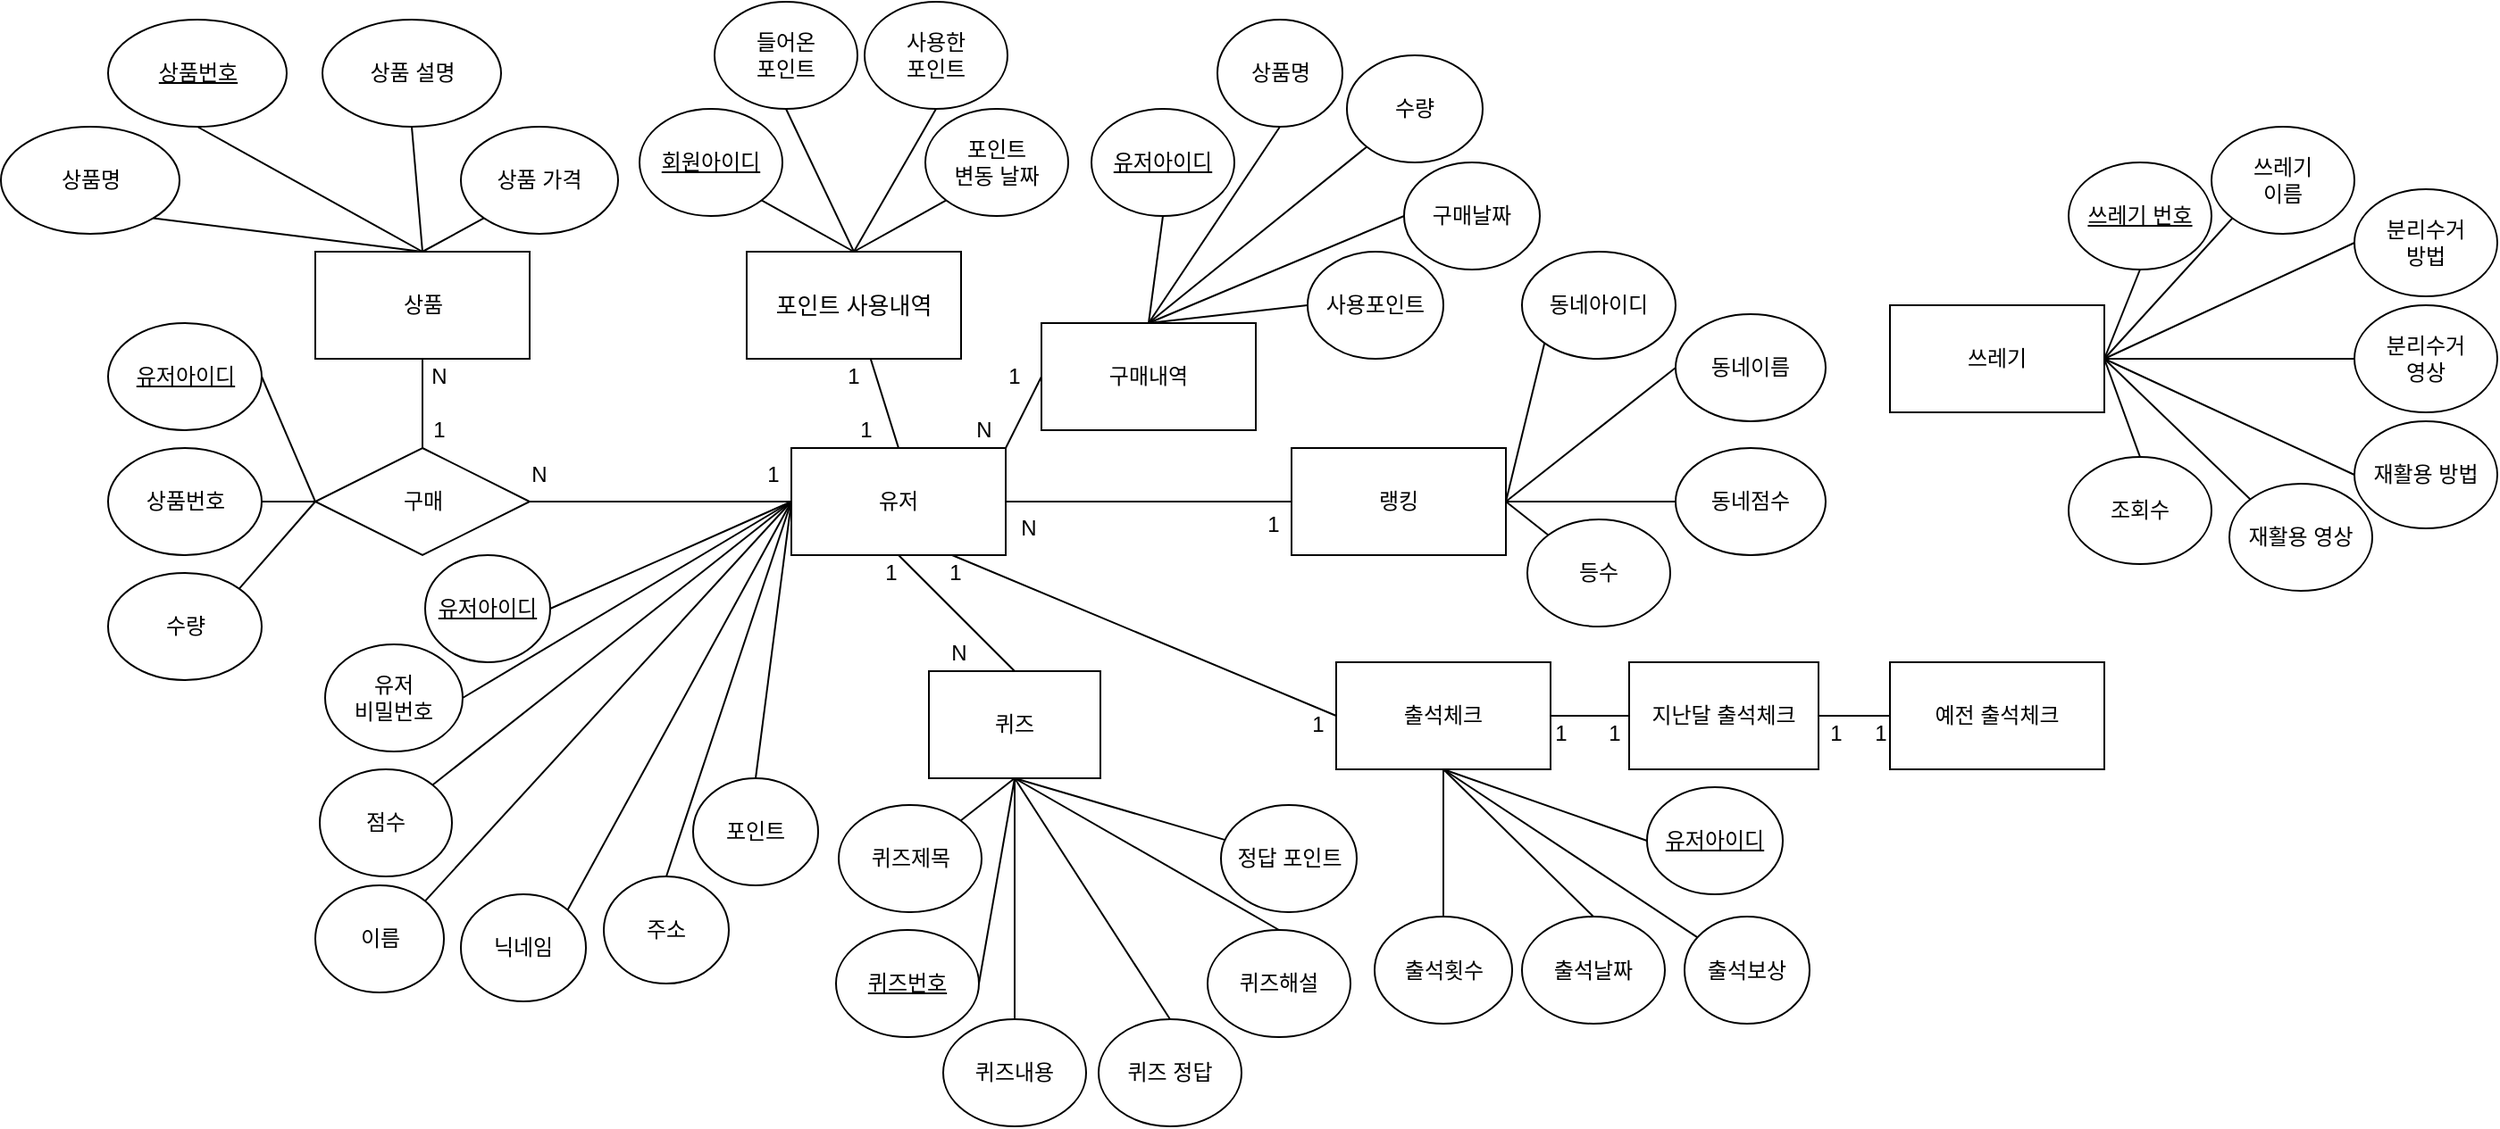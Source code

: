 <mxfile version="22.1.11" type="github">
  <diagram name="Page-1" id="ulOpeF8nahXcdeIZI8J-">
    <mxGraphModel dx="2809" dy="2427" grid="1" gridSize="10" guides="1" tooltips="1" connect="1" arrows="1" fold="1" page="1" pageScale="1" pageWidth="827" pageHeight="1169" math="0" shadow="0">
      <root>
        <mxCell id="0" />
        <mxCell id="1" parent="0" />
        <mxCell id="NCgDVOWuUd7d639b9hfE-2" value="유저" style="rounded=0;whiteSpace=wrap;html=1;" parent="1" vertex="1">
          <mxGeometry x="-5" y="110" width="120" height="60" as="geometry" />
        </mxCell>
        <mxCell id="NCgDVOWuUd7d639b9hfE-3" value="상품" style="rounded=0;whiteSpace=wrap;html=1;" parent="1" vertex="1">
          <mxGeometry x="-271.5" width="120" height="60" as="geometry" />
        </mxCell>
        <mxCell id="NCgDVOWuUd7d639b9hfE-4" value="&lt;font style=&quot;font-size: 12px;&quot;&gt;쓰레기&lt;/font&gt;" style="rounded=0;whiteSpace=wrap;html=1;" parent="1" vertex="1">
          <mxGeometry x="610" y="30" width="120" height="60" as="geometry" />
        </mxCell>
        <mxCell id="NCgDVOWuUd7d639b9hfE-5" value="&lt;u&gt;쓰레기 번호&lt;/u&gt;" style="ellipse;whiteSpace=wrap;html=1;" parent="1" vertex="1">
          <mxGeometry x="710" y="-50" width="80" height="60" as="geometry" />
        </mxCell>
        <mxCell id="NCgDVOWuUd7d639b9hfE-6" value="&lt;u&gt;유저아이디&lt;/u&gt;" style="ellipse;whiteSpace=wrap;html=1;" parent="1" vertex="1">
          <mxGeometry x="474" y="300" width="76" height="60" as="geometry" />
        </mxCell>
        <mxCell id="NCgDVOWuUd7d639b9hfE-7" value="&lt;u&gt;회원아이디&lt;/u&gt;" style="ellipse;whiteSpace=wrap;html=1;" parent="1" vertex="1">
          <mxGeometry x="-90" y="-80" width="80" height="60" as="geometry" />
        </mxCell>
        <mxCell id="NCgDVOWuUd7d639b9hfE-8" value="출석보상" style="ellipse;whiteSpace=wrap;html=1;" parent="1" vertex="1">
          <mxGeometry x="495" y="372.5" width="70" height="60" as="geometry" />
        </mxCell>
        <mxCell id="NCgDVOWuUd7d639b9hfE-9" value="출석날짜" style="ellipse;whiteSpace=wrap;html=1;" parent="1" vertex="1">
          <mxGeometry x="404" y="372.5" width="80" height="60" as="geometry" />
        </mxCell>
        <mxCell id="NCgDVOWuUd7d639b9hfE-10" value="출석횟수" style="ellipse;whiteSpace=wrap;html=1;" parent="1" vertex="1">
          <mxGeometry x="321.5" y="372.5" width="77" height="60" as="geometry" />
        </mxCell>
        <mxCell id="NCgDVOWuUd7d639b9hfE-11" value="&lt;u&gt;퀴즈번호&lt;/u&gt;" style="ellipse;whiteSpace=wrap;html=1;" parent="1" vertex="1">
          <mxGeometry x="20" y="380" width="80" height="60" as="geometry" />
        </mxCell>
        <mxCell id="NCgDVOWuUd7d639b9hfE-12" value="상품 가격" style="ellipse;whiteSpace=wrap;html=1;" parent="1" vertex="1">
          <mxGeometry x="-190" y="-70" width="88" height="60" as="geometry" />
        </mxCell>
        <mxCell id="NCgDVOWuUd7d639b9hfE-13" value="상품 설명" style="ellipse;whiteSpace=wrap;html=1;" parent="1" vertex="1">
          <mxGeometry x="-267.5" y="-130" width="100" height="60" as="geometry" />
        </mxCell>
        <mxCell id="NCgDVOWuUd7d639b9hfE-14" value="&lt;u&gt;상품번호&lt;/u&gt;" style="ellipse;whiteSpace=wrap;html=1;" parent="1" vertex="1">
          <mxGeometry x="-387.5" y="-130" width="100" height="60" as="geometry" />
        </mxCell>
        <mxCell id="NCgDVOWuUd7d639b9hfE-15" value="상품명" style="ellipse;whiteSpace=wrap;html=1;" parent="1" vertex="1">
          <mxGeometry x="-447.5" y="-70" width="100" height="60" as="geometry" />
        </mxCell>
        <mxCell id="NCgDVOWuUd7d639b9hfE-16" value="&lt;u&gt;유저아이디&lt;/u&gt;" style="ellipse;whiteSpace=wrap;html=1;" parent="1" vertex="1">
          <mxGeometry x="-210" y="170" width="70" height="60" as="geometry" />
        </mxCell>
        <mxCell id="NCgDVOWuUd7d639b9hfE-18" value="포인트" style="ellipse;whiteSpace=wrap;html=1;" parent="1" vertex="1">
          <mxGeometry x="-60" y="295" width="70" height="60" as="geometry" />
        </mxCell>
        <mxCell id="NCgDVOWuUd7d639b9hfE-20" value="주소" style="ellipse;whiteSpace=wrap;html=1;" parent="1" vertex="1">
          <mxGeometry x="-110" y="350" width="70" height="60" as="geometry" />
        </mxCell>
        <mxCell id="NCgDVOWuUd7d639b9hfE-21" value="이름" style="ellipse;whiteSpace=wrap;html=1;" parent="1" vertex="1">
          <mxGeometry x="-271.5" y="355" width="72" height="60" as="geometry" />
        </mxCell>
        <mxCell id="NCgDVOWuUd7d639b9hfE-22" value="유저&lt;br&gt;비밀번호" style="ellipse;whiteSpace=wrap;html=1;" parent="1" vertex="1">
          <mxGeometry x="-266" y="220" width="77" height="60" as="geometry" />
        </mxCell>
        <mxCell id="NCgDVOWuUd7d639b9hfE-23" value="" style="endArrow=none;html=1;rounded=0;exitX=1;exitY=0.5;exitDx=0;exitDy=0;entryX=0;entryY=0.5;entryDx=0;entryDy=0;" parent="1" source="NCgDVOWuUd7d639b9hfE-16" target="NCgDVOWuUd7d639b9hfE-2" edge="1">
          <mxGeometry width="50" height="50" relative="1" as="geometry">
            <mxPoint x="390" y="340" as="sourcePoint" />
            <mxPoint x="35" y="280" as="targetPoint" />
          </mxGeometry>
        </mxCell>
        <mxCell id="NCgDVOWuUd7d639b9hfE-25" value="" style="endArrow=none;html=1;rounded=0;exitX=1;exitY=0;exitDx=0;exitDy=0;entryX=0;entryY=0.5;entryDx=0;entryDy=0;" parent="1" source="NCgDVOWuUd7d639b9hfE-19" target="NCgDVOWuUd7d639b9hfE-2" edge="1">
          <mxGeometry width="50" height="50" relative="1" as="geometry">
            <mxPoint x="340" y="500" as="sourcePoint" />
            <mxPoint x="390" y="450" as="targetPoint" />
          </mxGeometry>
        </mxCell>
        <mxCell id="NCgDVOWuUd7d639b9hfE-26" value="" style="endArrow=none;html=1;rounded=0;exitX=0.5;exitY=0;exitDx=0;exitDy=0;entryX=0;entryY=0.5;entryDx=0;entryDy=0;" parent="1" source="NCgDVOWuUd7d639b9hfE-20" target="NCgDVOWuUd7d639b9hfE-2" edge="1">
          <mxGeometry width="50" height="50" relative="1" as="geometry">
            <mxPoint x="350" y="510" as="sourcePoint" />
            <mxPoint x="400" y="460" as="targetPoint" />
          </mxGeometry>
        </mxCell>
        <mxCell id="NCgDVOWuUd7d639b9hfE-27" value="" style="endArrow=none;html=1;rounded=0;exitX=1;exitY=0;exitDx=0;exitDy=0;entryX=0;entryY=0.5;entryDx=0;entryDy=0;" parent="1" source="NCgDVOWuUd7d639b9hfE-21" target="NCgDVOWuUd7d639b9hfE-2" edge="1">
          <mxGeometry width="50" height="50" relative="1" as="geometry">
            <mxPoint x="360" y="520" as="sourcePoint" />
            <mxPoint x="410" y="470" as="targetPoint" />
          </mxGeometry>
        </mxCell>
        <mxCell id="NCgDVOWuUd7d639b9hfE-28" value="" style="endArrow=none;html=1;rounded=0;exitX=0.5;exitY=0;exitDx=0;exitDy=0;entryX=0;entryY=0.5;entryDx=0;entryDy=0;" parent="1" source="NCgDVOWuUd7d639b9hfE-18" target="NCgDVOWuUd7d639b9hfE-2" edge="1">
          <mxGeometry width="50" height="50" relative="1" as="geometry">
            <mxPoint x="370" y="530" as="sourcePoint" />
            <mxPoint x="420" y="480" as="targetPoint" />
          </mxGeometry>
        </mxCell>
        <mxCell id="NCgDVOWuUd7d639b9hfE-29" value="" style="endArrow=none;html=1;rounded=0;exitX=1;exitY=0;exitDx=0;exitDy=0;entryX=0;entryY=0.5;entryDx=0;entryDy=0;" parent="1" source="NCgDVOWuUd7d639b9hfE-17" target="NCgDVOWuUd7d639b9hfE-2" edge="1">
          <mxGeometry width="50" height="50" relative="1" as="geometry">
            <mxPoint x="380" y="540" as="sourcePoint" />
            <mxPoint x="430" y="490" as="targetPoint" />
          </mxGeometry>
        </mxCell>
        <mxCell id="NCgDVOWuUd7d639b9hfE-30" value="" style="endArrow=none;html=1;rounded=0;exitX=0.5;exitY=0;exitDx=0;exitDy=0;entryX=0.5;entryY=1;entryDx=0;entryDy=0;" parent="1" source="NCgDVOWuUd7d639b9hfE-41" target="NCgDVOWuUd7d639b9hfE-3" edge="1">
          <mxGeometry width="50" height="50" relative="1" as="geometry">
            <mxPoint x="240" y="160" as="sourcePoint" />
            <mxPoint x="170" y="-30" as="targetPoint" />
          </mxGeometry>
        </mxCell>
        <mxCell id="NCgDVOWuUd7d639b9hfE-31" value="" style="endArrow=none;html=1;rounded=0;entryX=0.5;entryY=1;entryDx=0;entryDy=0;exitX=0.5;exitY=0;exitDx=0;exitDy=0;" parent="1" source="NCgDVOWuUd7d639b9hfE-3" target="NCgDVOWuUd7d639b9hfE-13" edge="1">
          <mxGeometry width="50" height="50" relative="1" as="geometry">
            <mxPoint x="360" y="110" as="sourcePoint" />
            <mxPoint x="410" y="60" as="targetPoint" />
          </mxGeometry>
        </mxCell>
        <mxCell id="NCgDVOWuUd7d639b9hfE-32" value="" style="endArrow=none;html=1;rounded=0;entryX=0;entryY=1;entryDx=0;entryDy=0;exitX=0.5;exitY=0;exitDx=0;exitDy=0;" parent="1" source="NCgDVOWuUd7d639b9hfE-3" target="NCgDVOWuUd7d639b9hfE-12" edge="1">
          <mxGeometry width="50" height="50" relative="1" as="geometry">
            <mxPoint x="545" y="90" as="sourcePoint" />
            <mxPoint x="595" y="40" as="targetPoint" />
          </mxGeometry>
        </mxCell>
        <mxCell id="NCgDVOWuUd7d639b9hfE-33" value="" style="endArrow=none;html=1;rounded=0;entryX=0.5;entryY=1;entryDx=0;entryDy=0;exitX=0.5;exitY=0;exitDx=0;exitDy=0;" parent="1" source="NCgDVOWuUd7d639b9hfE-3" target="NCgDVOWuUd7d639b9hfE-14" edge="1">
          <mxGeometry width="50" height="50" relative="1" as="geometry">
            <mxPoint x="465" y="55" as="sourcePoint" />
            <mxPoint x="515" y="5" as="targetPoint" />
          </mxGeometry>
        </mxCell>
        <mxCell id="NCgDVOWuUd7d639b9hfE-34" value="" style="endArrow=none;html=1;rounded=0;entryX=0;entryY=0.5;entryDx=0;entryDy=0;exitX=1;exitY=0.5;exitDx=0;exitDy=0;" parent="1" source="NCgDVOWuUd7d639b9hfE-41" target="NCgDVOWuUd7d639b9hfE-2" edge="1">
          <mxGeometry width="50" height="50" relative="1" as="geometry">
            <mxPoint x="364" y="380" as="sourcePoint" />
            <mxPoint x="414" y="330" as="targetPoint" />
          </mxGeometry>
        </mxCell>
        <mxCell id="NCgDVOWuUd7d639b9hfE-35" value="" style="endArrow=none;html=1;rounded=0;entryX=0.5;entryY=1;entryDx=0;entryDy=0;exitX=0.5;exitY=0;exitDx=0;exitDy=0;" parent="1" source="NCgDVOWuUd7d639b9hfE-42" target="NCgDVOWuUd7d639b9hfE-2" edge="1">
          <mxGeometry width="50" height="50" relative="1" as="geometry">
            <mxPoint x="250" y="650" as="sourcePoint" />
            <mxPoint x="625" y="490" as="targetPoint" />
          </mxGeometry>
        </mxCell>
        <mxCell id="NCgDVOWuUd7d639b9hfE-36" value="" style="endArrow=none;html=1;rounded=0;exitX=0.5;exitY=1;exitDx=0;exitDy=0;entryX=0.5;entryY=0;entryDx=0;entryDy=0;" parent="1" source="NCgDVOWuUd7d639b9hfE-59" target="NCgDVOWuUd7d639b9hfE-10" edge="1">
          <mxGeometry width="50" height="50" relative="1" as="geometry">
            <mxPoint x="262" y="490" as="sourcePoint" />
            <mxPoint x="390" y="330" as="targetPoint" />
          </mxGeometry>
        </mxCell>
        <mxCell id="NCgDVOWuUd7d639b9hfE-37" value="" style="endArrow=none;html=1;rounded=0;entryX=0.75;entryY=1;entryDx=0;entryDy=0;exitX=0;exitY=0.5;exitDx=0;exitDy=0;" parent="1" source="NCgDVOWuUd7d639b9hfE-59" target="NCgDVOWuUd7d639b9hfE-2" edge="1">
          <mxGeometry width="50" height="50" relative="1" as="geometry">
            <mxPoint x="600" y="590" as="sourcePoint" />
            <mxPoint x="650" y="540" as="targetPoint" />
          </mxGeometry>
        </mxCell>
        <mxCell id="NCgDVOWuUd7d639b9hfE-38" value="" style="endArrow=none;html=1;rounded=0;entryX=0;entryY=0.5;entryDx=0;entryDy=0;exitX=0.5;exitY=1;exitDx=0;exitDy=0;" parent="1" source="NCgDVOWuUd7d639b9hfE-59" target="NCgDVOWuUd7d639b9hfE-6" edge="1">
          <mxGeometry width="50" height="50" relative="1" as="geometry">
            <mxPoint x="310" y="760" as="sourcePoint" />
            <mxPoint x="556" y="870" as="targetPoint" />
          </mxGeometry>
        </mxCell>
        <mxCell id="NCgDVOWuUd7d639b9hfE-39" value="" style="endArrow=none;html=1;rounded=0;exitX=0.5;exitY=1;exitDx=0;exitDy=0;" parent="1" source="NCgDVOWuUd7d639b9hfE-59" target="NCgDVOWuUd7d639b9hfE-8" edge="1">
          <mxGeometry width="50" height="50" relative="1" as="geometry">
            <mxPoint x="310" y="760" as="sourcePoint" />
            <mxPoint x="686" y="910" as="targetPoint" />
          </mxGeometry>
        </mxCell>
        <mxCell id="NCgDVOWuUd7d639b9hfE-40" value="" style="endArrow=none;html=1;rounded=0;entryX=1;entryY=1;entryDx=0;entryDy=0;exitX=0.5;exitY=0;exitDx=0;exitDy=0;" parent="1" source="NCgDVOWuUd7d639b9hfE-3" target="NCgDVOWuUd7d639b9hfE-15" edge="1">
          <mxGeometry width="50" height="50" relative="1" as="geometry">
            <mxPoint x="485" y="-70" as="sourcePoint" />
            <mxPoint x="535" y="-120" as="targetPoint" />
          </mxGeometry>
        </mxCell>
        <mxCell id="NCgDVOWuUd7d639b9hfE-41" value="구매" style="shape=rhombus;perimeter=rhombusPerimeter;whiteSpace=wrap;html=1;align=center;" parent="1" vertex="1">
          <mxGeometry x="-271.5" y="110" width="120" height="60" as="geometry" />
        </mxCell>
        <mxCell id="NCgDVOWuUd7d639b9hfE-42" value="퀴즈" style="rounded=0;whiteSpace=wrap;html=1;" parent="1" vertex="1">
          <mxGeometry x="72" y="235" width="96" height="60" as="geometry" />
        </mxCell>
        <mxCell id="NCgDVOWuUd7d639b9hfE-46" value="" style="endArrow=none;html=1;rounded=0;entryX=0.5;entryY=0;entryDx=0;entryDy=0;exitX=0.5;exitY=1;exitDx=0;exitDy=0;" parent="1" source="NCgDVOWuUd7d639b9hfE-59" target="NCgDVOWuUd7d639b9hfE-9" edge="1">
          <mxGeometry width="50" height="50" relative="1" as="geometry">
            <mxPoint x="310" y="760" as="sourcePoint" />
            <mxPoint x="576" y="1020" as="targetPoint" />
          </mxGeometry>
        </mxCell>
        <mxCell id="NCgDVOWuUd7d639b9hfE-47" value="" style="endArrow=none;html=1;rounded=0;entryX=1;entryY=0.5;entryDx=0;entryDy=0;exitX=0.5;exitY=1;exitDx=0;exitDy=0;" parent="1" source="NCgDVOWuUd7d639b9hfE-42" target="NCgDVOWuUd7d639b9hfE-11" edge="1">
          <mxGeometry width="50" height="50" relative="1" as="geometry">
            <mxPoint x="110" y="530" as="sourcePoint" />
            <mxPoint x="455" y="750" as="targetPoint" />
          </mxGeometry>
        </mxCell>
        <mxCell id="NCgDVOWuUd7d639b9hfE-48" value="" style="endArrow=none;html=1;rounded=0;exitX=0.5;exitY=1;exitDx=0;exitDy=0;entryX=1;entryY=0;entryDx=0;entryDy=0;" parent="1" source="NCgDVOWuUd7d639b9hfE-42" target="NCgDVOWuUd7d639b9hfE-53" edge="1">
          <mxGeometry width="50" height="50" relative="1" as="geometry">
            <mxPoint x="415" y="810" as="sourcePoint" />
            <mxPoint x="465" y="760" as="targetPoint" />
          </mxGeometry>
        </mxCell>
        <mxCell id="NCgDVOWuUd7d639b9hfE-49" value="" style="endArrow=none;html=1;rounded=0;entryX=0.5;entryY=0;entryDx=0;entryDy=0;exitX=0.5;exitY=1;exitDx=0;exitDy=0;" parent="1" source="NCgDVOWuUd7d639b9hfE-42" target="NCgDVOWuUd7d639b9hfE-55" edge="1">
          <mxGeometry width="50" height="50" relative="1" as="geometry">
            <mxPoint x="120" y="560" as="sourcePoint" />
            <mxPoint x="475" y="770" as="targetPoint" />
          </mxGeometry>
        </mxCell>
        <mxCell id="NCgDVOWuUd7d639b9hfE-50" value="" style="endArrow=none;html=1;rounded=0;entryX=0.5;entryY=0;entryDx=0;entryDy=0;exitX=0.5;exitY=1;exitDx=0;exitDy=0;" parent="1" source="NCgDVOWuUd7d639b9hfE-42" target="NCgDVOWuUd7d639b9hfE-56" edge="1">
          <mxGeometry width="50" height="50" relative="1" as="geometry">
            <mxPoint x="120" y="560" as="sourcePoint" />
            <mxPoint x="485" y="780" as="targetPoint" />
          </mxGeometry>
        </mxCell>
        <mxCell id="NCgDVOWuUd7d639b9hfE-51" value="" style="endArrow=none;html=1;rounded=0;exitX=0.5;exitY=0;exitDx=0;exitDy=0;entryX=0.5;entryY=1;entryDx=0;entryDy=0;" parent="1" source="NCgDVOWuUd7d639b9hfE-57" target="NCgDVOWuUd7d639b9hfE-42" edge="1">
          <mxGeometry width="50" height="50" relative="1" as="geometry">
            <mxPoint x="445" y="840" as="sourcePoint" />
            <mxPoint x="130" y="550" as="targetPoint" />
          </mxGeometry>
        </mxCell>
        <mxCell id="NCgDVOWuUd7d639b9hfE-52" value="" style="endArrow=none;html=1;rounded=0;entryX=0.5;entryY=1;entryDx=0;entryDy=0;" parent="1" source="NCgDVOWuUd7d639b9hfE-54" target="NCgDVOWuUd7d639b9hfE-42" edge="1">
          <mxGeometry width="50" height="50" relative="1" as="geometry">
            <mxPoint x="455" y="850" as="sourcePoint" />
            <mxPoint x="505" y="800" as="targetPoint" />
          </mxGeometry>
        </mxCell>
        <mxCell id="NCgDVOWuUd7d639b9hfE-53" value="퀴즈제목" style="ellipse;whiteSpace=wrap;html=1;" parent="1" vertex="1">
          <mxGeometry x="21.5" y="310" width="80" height="60" as="geometry" />
        </mxCell>
        <mxCell id="NCgDVOWuUd7d639b9hfE-54" value="정답 포인트" style="ellipse;whiteSpace=wrap;html=1;" parent="1" vertex="1">
          <mxGeometry x="235.5" y="310" width="76" height="60" as="geometry" />
        </mxCell>
        <mxCell id="NCgDVOWuUd7d639b9hfE-55" value="퀴즈내용" style="ellipse;whiteSpace=wrap;html=1;" parent="1" vertex="1">
          <mxGeometry x="80" y="430" width="80" height="60" as="geometry" />
        </mxCell>
        <mxCell id="NCgDVOWuUd7d639b9hfE-56" value="퀴즈 정답" style="ellipse;whiteSpace=wrap;html=1;" parent="1" vertex="1">
          <mxGeometry x="167" y="430" width="80" height="60" as="geometry" />
        </mxCell>
        <mxCell id="NCgDVOWuUd7d639b9hfE-57" value="퀴즈해설" style="ellipse;whiteSpace=wrap;html=1;" parent="1" vertex="1">
          <mxGeometry x="228" y="380" width="80" height="60" as="geometry" />
        </mxCell>
        <mxCell id="NCgDVOWuUd7d639b9hfE-59" value="출석체크" style="rounded=0;whiteSpace=wrap;html=1;" parent="1" vertex="1">
          <mxGeometry x="300" y="230" width="120" height="60" as="geometry" />
        </mxCell>
        <mxCell id="NCgDVOWuUd7d639b9hfE-61" value="1" style="text;html=1;strokeColor=none;fillColor=none;align=center;verticalAlign=middle;whiteSpace=wrap;rounded=0;" parent="1" vertex="1">
          <mxGeometry x="-217" y="90" width="30" height="20" as="geometry" />
        </mxCell>
        <mxCell id="NCgDVOWuUd7d639b9hfE-62" value="" style="endArrow=none;html=1;rounded=0;entryX=1;entryY=0.5;entryDx=0;entryDy=0;exitX=0;exitY=0.5;exitDx=0;exitDy=0;" parent="1" source="NCgDVOWuUd7d639b9hfE-64" target="NCgDVOWuUd7d639b9hfE-59" edge="1">
          <mxGeometry width="50" height="50" relative="1" as="geometry">
            <mxPoint x="296" y="980" as="sourcePoint" />
            <mxPoint x="346" y="760" as="targetPoint" />
          </mxGeometry>
        </mxCell>
        <mxCell id="NCgDVOWuUd7d639b9hfE-63" value="" style="endArrow=none;html=1;rounded=0;exitX=1;exitY=0.5;exitDx=0;exitDy=0;entryX=0;entryY=0.5;entryDx=0;entryDy=0;" parent="1" source="NCgDVOWuUd7d639b9hfE-2" target="NCgDVOWuUd7d639b9hfE-72" edge="1">
          <mxGeometry width="50" height="50" relative="1" as="geometry">
            <mxPoint x="550" y="530" as="sourcePoint" />
            <mxPoint x="450" y="450" as="targetPoint" />
          </mxGeometry>
        </mxCell>
        <mxCell id="NCgDVOWuUd7d639b9hfE-64" value="지난달 출석체크" style="rounded=0;whiteSpace=wrap;html=1;" parent="1" vertex="1">
          <mxGeometry x="464" y="230" width="106" height="60" as="geometry" />
        </mxCell>
        <mxCell id="NCgDVOWuUd7d639b9hfE-65" value="" style="endArrow=none;html=1;rounded=0;entryX=1;entryY=0.5;entryDx=0;entryDy=0;" parent="1" source="NCgDVOWuUd7d639b9hfE-66" target="NCgDVOWuUd7d639b9hfE-64" edge="1">
          <mxGeometry width="50" height="50" relative="1" as="geometry">
            <mxPoint x="546" y="1090" as="sourcePoint" />
            <mxPoint x="550" y="860" as="targetPoint" />
          </mxGeometry>
        </mxCell>
        <mxCell id="NCgDVOWuUd7d639b9hfE-66" value="예전 출석체크" style="rounded=0;whiteSpace=wrap;html=1;" parent="1" vertex="1">
          <mxGeometry x="610" y="230" width="120" height="60" as="geometry" />
        </mxCell>
        <mxCell id="NCgDVOWuUd7d639b9hfE-72" value="랭킹" style="rounded=0;whiteSpace=wrap;html=1;" parent="1" vertex="1">
          <mxGeometry x="275" y="110" width="120" height="60" as="geometry" />
        </mxCell>
        <mxCell id="NCgDVOWuUd7d639b9hfE-75" value="" style="endArrow=none;html=1;rounded=0;exitX=1;exitY=0.5;exitDx=0;exitDy=0;entryX=0;entryY=1;entryDx=0;entryDy=0;" parent="1" source="NCgDVOWuUd7d639b9hfE-72" target="NCgDVOWuUd7d639b9hfE-90" edge="1">
          <mxGeometry width="50" height="50" relative="1" as="geometry">
            <mxPoint x="624" y="670" as="sourcePoint" />
            <mxPoint x="624" y="250" as="targetPoint" />
          </mxGeometry>
        </mxCell>
        <mxCell id="NCgDVOWuUd7d639b9hfE-76" value="" style="endArrow=none;html=1;rounded=0;entryX=1;entryY=0.5;entryDx=0;entryDy=0;exitX=0;exitY=0.5;exitDx=0;exitDy=0;" parent="1" source="NCgDVOWuUd7d639b9hfE-89" target="NCgDVOWuUd7d639b9hfE-72" edge="1">
          <mxGeometry width="50" height="50" relative="1" as="geometry">
            <mxPoint x="624" y="310" as="sourcePoint" />
            <mxPoint x="634" y="560" as="targetPoint" />
          </mxGeometry>
        </mxCell>
        <mxCell id="NCgDVOWuUd7d639b9hfE-77" value="" style="endArrow=none;html=1;rounded=0;entryX=1;entryY=0.5;entryDx=0;entryDy=0;exitX=0;exitY=0.5;exitDx=0;exitDy=0;" parent="1" source="NCgDVOWuUd7d639b9hfE-88" target="NCgDVOWuUd7d639b9hfE-72" edge="1">
          <mxGeometry width="50" height="50" relative="1" as="geometry">
            <mxPoint x="634" y="340" as="sourcePoint" />
            <mxPoint x="644" y="570" as="targetPoint" />
          </mxGeometry>
        </mxCell>
        <mxCell id="NCgDVOWuUd7d639b9hfE-78" value="" style="endArrow=none;html=1;rounded=0;entryX=1;entryY=0.5;entryDx=0;entryDy=0;exitX=0;exitY=0;exitDx=0;exitDy=0;" parent="1" source="NCgDVOWuUd7d639b9hfE-87" target="NCgDVOWuUd7d639b9hfE-72" edge="1">
          <mxGeometry width="50" height="50" relative="1" as="geometry">
            <mxPoint x="614" y="380" as="sourcePoint" />
            <mxPoint x="654" y="580" as="targetPoint" />
          </mxGeometry>
        </mxCell>
        <mxCell id="NCgDVOWuUd7d639b9hfE-80" value="" style="endArrow=none;html=1;rounded=0;exitX=0.5;exitY=0;exitDx=0;exitDy=0;" parent="1" source="NCgDVOWuUd7d639b9hfE-2" target="NCgDVOWuUd7d639b9hfE-99" edge="1">
          <mxGeometry width="50" height="50" relative="1" as="geometry">
            <mxPoint x="380" y="390" as="sourcePoint" />
            <mxPoint x="430" y="-80" as="targetPoint" />
          </mxGeometry>
        </mxCell>
        <mxCell id="NCgDVOWuUd7d639b9hfE-81" value="" style="endArrow=none;html=1;rounded=0;exitX=1;exitY=0;exitDx=0;exitDy=0;entryX=0;entryY=0.5;entryDx=0;entryDy=0;" parent="1" source="NCgDVOWuUd7d639b9hfE-2" target="NCgDVOWuUd7d639b9hfE-100" edge="1">
          <mxGeometry width="50" height="50" relative="1" as="geometry">
            <mxPoint x="439.5" y="420" as="sourcePoint" />
            <mxPoint x="470" y="170" as="targetPoint" />
          </mxGeometry>
        </mxCell>
        <mxCell id="NCgDVOWuUd7d639b9hfE-82" value="" style="endArrow=none;html=1;rounded=0;exitX=0.5;exitY=0;exitDx=0;exitDy=0;entryX=1;entryY=1;entryDx=0;entryDy=0;" parent="1" source="NCgDVOWuUd7d639b9hfE-99" target="NCgDVOWuUd7d639b9hfE-7" edge="1">
          <mxGeometry width="50" height="50" relative="1" as="geometry">
            <mxPoint x="570" y="-110" as="sourcePoint" />
            <mxPoint x="420" y="-350" as="targetPoint" />
          </mxGeometry>
        </mxCell>
        <mxCell id="NCgDVOWuUd7d639b9hfE-83" value="" style="endArrow=none;html=1;rounded=0;exitX=0.5;exitY=0;exitDx=0;exitDy=0;entryX=0.5;entryY=1;entryDx=0;entryDy=0;" parent="1" source="NCgDVOWuUd7d639b9hfE-99" target="NCgDVOWuUd7d639b9hfE-111" edge="1">
          <mxGeometry width="50" height="50" relative="1" as="geometry">
            <mxPoint x="580" y="-100" as="sourcePoint" />
            <mxPoint x="500" y="-330" as="targetPoint" />
          </mxGeometry>
        </mxCell>
        <mxCell id="NCgDVOWuUd7d639b9hfE-84" value="수량" style="ellipse;whiteSpace=wrap;html=1;" parent="1" vertex="1">
          <mxGeometry x="-387.5" y="180" width="86" height="60" as="geometry" />
        </mxCell>
        <mxCell id="NCgDVOWuUd7d639b9hfE-85" value="상품번호" style="ellipse;whiteSpace=wrap;html=1;" parent="1" vertex="1">
          <mxGeometry x="-387.5" y="110" width="86" height="60" as="geometry" />
        </mxCell>
        <mxCell id="NCgDVOWuUd7d639b9hfE-86" value="&lt;u&gt;유저아이디&lt;/u&gt;" style="ellipse;whiteSpace=wrap;html=1;" parent="1" vertex="1">
          <mxGeometry x="-387.5" y="40" width="86" height="60" as="geometry" />
        </mxCell>
        <mxCell id="NCgDVOWuUd7d639b9hfE-87" value="등수" style="ellipse;whiteSpace=wrap;html=1;" parent="1" vertex="1">
          <mxGeometry x="407" y="150" width="80" height="60" as="geometry" />
        </mxCell>
        <mxCell id="NCgDVOWuUd7d639b9hfE-88" value="동네점수" style="ellipse;whiteSpace=wrap;html=1;" parent="1" vertex="1">
          <mxGeometry x="490" y="110" width="84" height="60" as="geometry" />
        </mxCell>
        <mxCell id="NCgDVOWuUd7d639b9hfE-89" value="동네이름" style="ellipse;whiteSpace=wrap;html=1;" parent="1" vertex="1">
          <mxGeometry x="490" y="35" width="84" height="60" as="geometry" />
        </mxCell>
        <mxCell id="NCgDVOWuUd7d639b9hfE-90" value="동네아이디" style="ellipse;whiteSpace=wrap;html=1;" parent="1" vertex="1">
          <mxGeometry x="404" width="86" height="60" as="geometry" />
        </mxCell>
        <mxCell id="NCgDVOWuUd7d639b9hfE-91" value="" style="endArrow=none;html=1;rounded=0;exitX=0;exitY=0.5;exitDx=0;exitDy=0;entryX=1;entryY=0;entryDx=0;entryDy=0;" parent="1" source="NCgDVOWuUd7d639b9hfE-41" target="NCgDVOWuUd7d639b9hfE-84" edge="1">
          <mxGeometry width="50" height="50" relative="1" as="geometry">
            <mxPoint x="-150" y="90" as="sourcePoint" />
            <mxPoint x="-80" y="-60" as="targetPoint" />
          </mxGeometry>
        </mxCell>
        <mxCell id="NCgDVOWuUd7d639b9hfE-92" value="" style="endArrow=none;html=1;rounded=0;exitX=0;exitY=0.5;exitDx=0;exitDy=0;entryX=1;entryY=0.5;entryDx=0;entryDy=0;" parent="1" source="NCgDVOWuUd7d639b9hfE-41" target="NCgDVOWuUd7d639b9hfE-85" edge="1">
          <mxGeometry width="50" height="50" relative="1" as="geometry">
            <mxPoint x="-135" y="40" as="sourcePoint" />
            <mxPoint x="-60" y="-80" as="targetPoint" />
          </mxGeometry>
        </mxCell>
        <mxCell id="NCgDVOWuUd7d639b9hfE-93" value="" style="endArrow=none;html=1;rounded=0;exitX=0;exitY=0.5;exitDx=0;exitDy=0;entryX=1;entryY=0.5;entryDx=0;entryDy=0;" parent="1" source="NCgDVOWuUd7d639b9hfE-41" target="NCgDVOWuUd7d639b9hfE-86" edge="1">
          <mxGeometry width="50" height="50" relative="1" as="geometry">
            <mxPoint x="-50" y="-5" as="sourcePoint" />
            <mxPoint x="-30" y="-100" as="targetPoint" />
          </mxGeometry>
        </mxCell>
        <mxCell id="NCgDVOWuUd7d639b9hfE-96" value="N" style="text;html=1;strokeColor=none;fillColor=none;align=center;verticalAlign=middle;whiteSpace=wrap;rounded=0;" parent="1" vertex="1">
          <mxGeometry x="-215" y="55" width="26" height="30" as="geometry" />
        </mxCell>
        <mxCell id="NCgDVOWuUd7d639b9hfE-99" value="&lt;font style=&quot;font-size: 13px;&quot;&gt;포인트 사용내역&lt;/font&gt;" style="rounded=0;whiteSpace=wrap;html=1;" parent="1" vertex="1">
          <mxGeometry x="-30" width="120" height="60" as="geometry" />
        </mxCell>
        <mxCell id="NCgDVOWuUd7d639b9hfE-100" value="구매내역" style="rounded=0;whiteSpace=wrap;html=1;" parent="1" vertex="1">
          <mxGeometry x="135" y="40" width="120" height="60" as="geometry" />
        </mxCell>
        <mxCell id="NCgDVOWuUd7d639b9hfE-105" value="" style="endArrow=none;html=1;rounded=0;exitX=0.5;exitY=0;exitDx=0;exitDy=0;entryX=0.5;entryY=1;entryDx=0;entryDy=0;" parent="1" source="NCgDVOWuUd7d639b9hfE-99" target="NCgDVOWuUd7d639b9hfE-113" edge="1">
          <mxGeometry width="50" height="50" relative="1" as="geometry">
            <mxPoint x="590" y="-90" as="sourcePoint" />
            <mxPoint x="560" y="-320" as="targetPoint" />
          </mxGeometry>
        </mxCell>
        <mxCell id="NCgDVOWuUd7d639b9hfE-106" value="" style="endArrow=none;html=1;rounded=0;exitX=0.5;exitY=0;exitDx=0;exitDy=0;entryX=0;entryY=1;entryDx=0;entryDy=0;" parent="1" source="NCgDVOWuUd7d639b9hfE-99" target="NCgDVOWuUd7d639b9hfE-112" edge="1">
          <mxGeometry width="50" height="50" relative="1" as="geometry">
            <mxPoint x="600" y="-80" as="sourcePoint" />
            <mxPoint x="590" y="-270" as="targetPoint" />
          </mxGeometry>
        </mxCell>
        <mxCell id="NCgDVOWuUd7d639b9hfE-107" value="" style="endArrow=none;html=1;rounded=0;entryX=0.5;entryY=1;entryDx=0;entryDy=0;exitX=0.5;exitY=0;exitDx=0;exitDy=0;" parent="1" source="NCgDVOWuUd7d639b9hfE-100" target="NCgDVOWuUd7d639b9hfE-118" edge="1">
          <mxGeometry width="50" height="50" relative="1" as="geometry">
            <mxPoint x="560" y="250" as="sourcePoint" />
            <mxPoint x="540" y="90" as="targetPoint" />
          </mxGeometry>
        </mxCell>
        <mxCell id="NCgDVOWuUd7d639b9hfE-108" value="" style="endArrow=none;html=1;rounded=0;entryX=0.5;entryY=1;entryDx=0;entryDy=0;exitX=0.5;exitY=0;exitDx=0;exitDy=0;" parent="1" source="NCgDVOWuUd7d639b9hfE-100" target="NCgDVOWuUd7d639b9hfE-117" edge="1">
          <mxGeometry width="50" height="50" relative="1" as="geometry">
            <mxPoint x="490" y="210" as="sourcePoint" />
            <mxPoint x="600" y="80" as="targetPoint" />
          </mxGeometry>
        </mxCell>
        <mxCell id="NCgDVOWuUd7d639b9hfE-109" value="" style="endArrow=none;html=1;rounded=0;entryX=0;entryY=1;entryDx=0;entryDy=0;exitX=0.5;exitY=0;exitDx=0;exitDy=0;" parent="1" source="NCgDVOWuUd7d639b9hfE-100" target="NCgDVOWuUd7d639b9hfE-116" edge="1">
          <mxGeometry width="50" height="50" relative="1" as="geometry">
            <mxPoint x="520" y="240" as="sourcePoint" />
            <mxPoint x="680" y="70" as="targetPoint" />
          </mxGeometry>
        </mxCell>
        <mxCell id="NCgDVOWuUd7d639b9hfE-111" value="들어온&lt;br&gt;포인트" style="ellipse;whiteSpace=wrap;html=1;" parent="1" vertex="1">
          <mxGeometry x="-48" y="-140" width="80" height="60" as="geometry" />
        </mxCell>
        <mxCell id="NCgDVOWuUd7d639b9hfE-112" value="포인트&lt;br&gt;변동 날짜" style="ellipse;whiteSpace=wrap;html=1;" parent="1" vertex="1">
          <mxGeometry x="70" y="-80" width="80" height="60" as="geometry" />
        </mxCell>
        <mxCell id="NCgDVOWuUd7d639b9hfE-113" value="사용한 &lt;br&gt;포인트" style="ellipse;whiteSpace=wrap;html=1;" parent="1" vertex="1">
          <mxGeometry x="36" y="-140" width="80" height="60" as="geometry" />
        </mxCell>
        <mxCell id="NCgDVOWuUd7d639b9hfE-114" value="사용포인트" style="ellipse;whiteSpace=wrap;html=1;" parent="1" vertex="1">
          <mxGeometry x="284" width="76" height="60" as="geometry" />
        </mxCell>
        <mxCell id="NCgDVOWuUd7d639b9hfE-115" value="구매날짜" style="ellipse;whiteSpace=wrap;html=1;" parent="1" vertex="1">
          <mxGeometry x="338" y="-50" width="76" height="60" as="geometry" />
        </mxCell>
        <mxCell id="NCgDVOWuUd7d639b9hfE-116" value="수량" style="ellipse;whiteSpace=wrap;html=1;" parent="1" vertex="1">
          <mxGeometry x="306" y="-110" width="76" height="60" as="geometry" />
        </mxCell>
        <mxCell id="NCgDVOWuUd7d639b9hfE-117" value="상품명" style="ellipse;whiteSpace=wrap;html=1;" parent="1" vertex="1">
          <mxGeometry x="233.5" y="-130" width="70" height="60" as="geometry" />
        </mxCell>
        <mxCell id="NCgDVOWuUd7d639b9hfE-118" value="&lt;u&gt;유저아이디&lt;/u&gt;" style="ellipse;whiteSpace=wrap;html=1;" parent="1" vertex="1">
          <mxGeometry x="163" y="-80" width="80" height="60" as="geometry" />
        </mxCell>
        <mxCell id="NCgDVOWuUd7d639b9hfE-119" value="" style="endArrow=none;html=1;rounded=0;entryX=0;entryY=0.5;entryDx=0;entryDy=0;exitX=0.5;exitY=0;exitDx=0;exitDy=0;" parent="1" target="NCgDVOWuUd7d639b9hfE-114" edge="1" source="NCgDVOWuUd7d639b9hfE-100">
          <mxGeometry width="50" height="50" relative="1" as="geometry">
            <mxPoint x="520" y="240" as="sourcePoint" />
            <mxPoint x="710" y="230" as="targetPoint" />
          </mxGeometry>
        </mxCell>
        <mxCell id="NCgDVOWuUd7d639b9hfE-120" value="" style="endArrow=none;html=1;rounded=0;exitX=1;exitY=0.5;exitDx=0;exitDy=0;entryX=0.5;entryY=1;entryDx=0;entryDy=0;" parent="1" source="NCgDVOWuUd7d639b9hfE-4" target="NCgDVOWuUd7d639b9hfE-5" edge="1">
          <mxGeometry width="50" height="50" relative="1" as="geometry">
            <mxPoint x="460" y="230" as="sourcePoint" />
            <mxPoint x="560" y="50" as="targetPoint" />
          </mxGeometry>
        </mxCell>
        <mxCell id="NCgDVOWuUd7d639b9hfE-121" value="" style="endArrow=none;html=1;rounded=0;exitX=1;exitY=0.5;exitDx=0;exitDy=0;entryX=0;entryY=1;entryDx=0;entryDy=0;" parent="1" source="NCgDVOWuUd7d639b9hfE-4" target="NCgDVOWuUd7d639b9hfE-127" edge="1">
          <mxGeometry width="50" height="50" relative="1" as="geometry">
            <mxPoint x="500" y="300" as="sourcePoint" />
            <mxPoint x="610" y="90" as="targetPoint" />
          </mxGeometry>
        </mxCell>
        <mxCell id="NCgDVOWuUd7d639b9hfE-122" value="" style="endArrow=none;html=1;rounded=0;exitX=1;exitY=0.5;exitDx=0;exitDy=0;entryX=0;entryY=0.5;entryDx=0;entryDy=0;" parent="1" source="NCgDVOWuUd7d639b9hfE-4" target="NCgDVOWuUd7d639b9hfE-128" edge="1">
          <mxGeometry width="50" height="50" relative="1" as="geometry">
            <mxPoint x="510" y="310" as="sourcePoint" />
            <mxPoint x="640" y="140" as="targetPoint" />
          </mxGeometry>
        </mxCell>
        <mxCell id="NCgDVOWuUd7d639b9hfE-123" value="" style="endArrow=none;html=1;rounded=0;exitX=1;exitY=0.5;exitDx=0;exitDy=0;entryX=0;entryY=0.5;entryDx=0;entryDy=0;" parent="1" source="NCgDVOWuUd7d639b9hfE-4" target="NCgDVOWuUd7d639b9hfE-129" edge="1">
          <mxGeometry width="50" height="50" relative="1" as="geometry">
            <mxPoint x="520" y="320" as="sourcePoint" />
            <mxPoint x="680" y="190" as="targetPoint" />
          </mxGeometry>
        </mxCell>
        <mxCell id="NCgDVOWuUd7d639b9hfE-124" value="" style="endArrow=none;html=1;rounded=0;exitX=1;exitY=0.5;exitDx=0;exitDy=0;entryX=0;entryY=0.5;entryDx=0;entryDy=0;" parent="1" source="NCgDVOWuUd7d639b9hfE-4" target="NCgDVOWuUd7d639b9hfE-130" edge="1">
          <mxGeometry width="50" height="50" relative="1" as="geometry">
            <mxPoint x="530" y="330" as="sourcePoint" />
            <mxPoint x="700" y="250" as="targetPoint" />
          </mxGeometry>
        </mxCell>
        <mxCell id="NCgDVOWuUd7d639b9hfE-125" value="" style="endArrow=none;html=1;rounded=0;exitX=1;exitY=0.5;exitDx=0;exitDy=0;entryX=0;entryY=0;entryDx=0;entryDy=0;" parent="1" source="NCgDVOWuUd7d639b9hfE-4" target="NCgDVOWuUd7d639b9hfE-131" edge="1">
          <mxGeometry width="50" height="50" relative="1" as="geometry">
            <mxPoint x="540" y="340" as="sourcePoint" />
            <mxPoint x="670" y="380" as="targetPoint" />
          </mxGeometry>
        </mxCell>
        <mxCell id="NCgDVOWuUd7d639b9hfE-126" value="" style="endArrow=none;html=1;rounded=0;exitX=1;exitY=0.5;exitDx=0;exitDy=0;entryX=0.5;entryY=0;entryDx=0;entryDy=0;" parent="1" source="NCgDVOWuUd7d639b9hfE-4" target="NCgDVOWuUd7d639b9hfE-132" edge="1">
          <mxGeometry width="50" height="50" relative="1" as="geometry">
            <mxPoint x="550" y="350" as="sourcePoint" />
            <mxPoint x="580" y="410" as="targetPoint" />
          </mxGeometry>
        </mxCell>
        <mxCell id="NCgDVOWuUd7d639b9hfE-127" value="쓰레기&lt;br&gt;이름" style="ellipse;whiteSpace=wrap;html=1;" parent="1" vertex="1">
          <mxGeometry x="790" y="-70" width="80" height="60" as="geometry" />
        </mxCell>
        <mxCell id="NCgDVOWuUd7d639b9hfE-128" value="분리수거&lt;br&gt;방법" style="ellipse;whiteSpace=wrap;html=1;" parent="1" vertex="1">
          <mxGeometry x="870" y="-35" width="80" height="60" as="geometry" />
        </mxCell>
        <mxCell id="NCgDVOWuUd7d639b9hfE-129" value="분리수거&lt;br&gt;영상" style="ellipse;whiteSpace=wrap;html=1;" parent="1" vertex="1">
          <mxGeometry x="870" y="30" width="80" height="60" as="geometry" />
        </mxCell>
        <mxCell id="NCgDVOWuUd7d639b9hfE-130" value="재활용 방법" style="ellipse;whiteSpace=wrap;html=1;" parent="1" vertex="1">
          <mxGeometry x="870" y="95" width="80" height="60" as="geometry" />
        </mxCell>
        <mxCell id="NCgDVOWuUd7d639b9hfE-131" value="재활용 영상" style="ellipse;whiteSpace=wrap;html=1;" parent="1" vertex="1">
          <mxGeometry x="800" y="130" width="80" height="60" as="geometry" />
        </mxCell>
        <mxCell id="NCgDVOWuUd7d639b9hfE-132" value="조회수" style="ellipse;whiteSpace=wrap;html=1;" parent="1" vertex="1">
          <mxGeometry x="710" y="115" width="80" height="60" as="geometry" />
        </mxCell>
        <mxCell id="NCgDVOWuUd7d639b9hfE-19" value="닉네임" style="ellipse;whiteSpace=wrap;html=1;" parent="1" vertex="1">
          <mxGeometry x="-190" y="360" width="70" height="60" as="geometry" />
        </mxCell>
        <mxCell id="NCgDVOWuUd7d639b9hfE-17" value="점수" style="ellipse;whiteSpace=wrap;html=1;" parent="1" vertex="1">
          <mxGeometry x="-269" y="290" width="74" height="60" as="geometry" />
        </mxCell>
        <mxCell id="nTstcCPXyT3P5cjrLgI6-15" value="" style="endArrow=none;html=1;rounded=0;exitX=0.5;exitY=0;exitDx=0;exitDy=0;entryX=0;entryY=0.5;entryDx=0;entryDy=0;" edge="1" parent="1" source="NCgDVOWuUd7d639b9hfE-100" target="NCgDVOWuUd7d639b9hfE-115">
          <mxGeometry width="50" height="50" relative="1" as="geometry">
            <mxPoint x="480" y="80" as="sourcePoint" />
            <mxPoint x="530" y="30" as="targetPoint" />
          </mxGeometry>
        </mxCell>
        <mxCell id="nTstcCPXyT3P5cjrLgI6-18" value="" style="endArrow=none;html=1;rounded=0;exitX=1;exitY=0.5;exitDx=0;exitDy=0;entryX=0;entryY=0.5;entryDx=0;entryDy=0;" edge="1" parent="1" source="NCgDVOWuUd7d639b9hfE-22" target="NCgDVOWuUd7d639b9hfE-2">
          <mxGeometry width="50" height="50" relative="1" as="geometry">
            <mxPoint x="-10" y="320" as="sourcePoint" />
            <mxPoint x="40" y="270" as="targetPoint" />
          </mxGeometry>
        </mxCell>
        <mxCell id="nTstcCPXyT3P5cjrLgI6-22" value="N" style="text;html=1;strokeColor=none;fillColor=none;align=center;verticalAlign=middle;whiteSpace=wrap;rounded=0;" vertex="1" parent="1">
          <mxGeometry x="-159" y="110" width="26" height="30" as="geometry" />
        </mxCell>
        <mxCell id="nTstcCPXyT3P5cjrLgI6-23" value="1" style="text;html=1;strokeColor=none;fillColor=none;align=center;verticalAlign=middle;whiteSpace=wrap;rounded=0;" vertex="1" parent="1">
          <mxGeometry x="-30" y="115" width="30" height="20" as="geometry" />
        </mxCell>
        <mxCell id="nTstcCPXyT3P5cjrLgI6-26" value="N" style="text;html=1;strokeColor=none;fillColor=none;align=center;verticalAlign=middle;whiteSpace=wrap;rounded=0;" vertex="1" parent="1">
          <mxGeometry x="75.5" y="210" width="26" height="30" as="geometry" />
        </mxCell>
        <mxCell id="nTstcCPXyT3P5cjrLgI6-27" value="1" style="text;html=1;strokeColor=none;fillColor=none;align=center;verticalAlign=middle;whiteSpace=wrap;rounded=0;" vertex="1" parent="1">
          <mxGeometry x="441" y="260" width="30" height="20" as="geometry" />
        </mxCell>
        <mxCell id="nTstcCPXyT3P5cjrLgI6-30" value="1" style="text;html=1;strokeColor=none;fillColor=none;align=center;verticalAlign=middle;whiteSpace=wrap;rounded=0;" vertex="1" parent="1">
          <mxGeometry x="590" y="260" width="30" height="20" as="geometry" />
        </mxCell>
        <mxCell id="nTstcCPXyT3P5cjrLgI6-31" value="1" style="text;html=1;strokeColor=none;fillColor=none;align=center;verticalAlign=middle;whiteSpace=wrap;rounded=0;" vertex="1" parent="1">
          <mxGeometry x="565" y="260" width="30" height="20" as="geometry" />
        </mxCell>
        <mxCell id="nTstcCPXyT3P5cjrLgI6-32" value="1" style="text;html=1;strokeColor=none;fillColor=none;align=center;verticalAlign=middle;whiteSpace=wrap;rounded=0;" vertex="1" parent="1">
          <mxGeometry x="250" y="143" width="30" height="20" as="geometry" />
        </mxCell>
        <mxCell id="nTstcCPXyT3P5cjrLgI6-33" value="1" style="text;html=1;strokeColor=none;fillColor=none;align=center;verticalAlign=middle;whiteSpace=wrap;rounded=0;" vertex="1" parent="1">
          <mxGeometry x="105" y="60" width="30" height="20" as="geometry" />
        </mxCell>
        <mxCell id="nTstcCPXyT3P5cjrLgI6-34" value="N" style="text;html=1;strokeColor=none;fillColor=none;align=center;verticalAlign=middle;whiteSpace=wrap;rounded=0;" vertex="1" parent="1">
          <mxGeometry x="115" y="140" width="26" height="30" as="geometry" />
        </mxCell>
        <mxCell id="nTstcCPXyT3P5cjrLgI6-35" value="1" style="text;html=1;strokeColor=none;fillColor=none;align=center;verticalAlign=middle;whiteSpace=wrap;rounded=0;" vertex="1" parent="1">
          <mxGeometry x="36" y="170" width="30" height="20" as="geometry" />
        </mxCell>
        <mxCell id="nTstcCPXyT3P5cjrLgI6-36" value="1" style="text;html=1;strokeColor=none;fillColor=none;align=center;verticalAlign=middle;whiteSpace=wrap;rounded=0;" vertex="1" parent="1">
          <mxGeometry x="15" y="60" width="30" height="20" as="geometry" />
        </mxCell>
        <mxCell id="nTstcCPXyT3P5cjrLgI6-37" value="1" style="text;html=1;strokeColor=none;fillColor=none;align=center;verticalAlign=middle;whiteSpace=wrap;rounded=0;" vertex="1" parent="1">
          <mxGeometry x="21.5" y="90" width="30" height="20" as="geometry" />
        </mxCell>
        <mxCell id="nTstcCPXyT3P5cjrLgI6-38" value="N" style="text;html=1;strokeColor=none;fillColor=none;align=center;verticalAlign=middle;whiteSpace=wrap;rounded=0;" vertex="1" parent="1">
          <mxGeometry x="90" y="85" width="26" height="30" as="geometry" />
        </mxCell>
        <mxCell id="nTstcCPXyT3P5cjrLgI6-40" value="1" style="text;html=1;strokeColor=none;fillColor=none;align=center;verticalAlign=middle;whiteSpace=wrap;rounded=0;" vertex="1" parent="1">
          <mxGeometry x="72" y="170" width="30" height="20" as="geometry" />
        </mxCell>
        <mxCell id="nTstcCPXyT3P5cjrLgI6-41" value="1" style="text;html=1;strokeColor=none;fillColor=none;align=center;verticalAlign=middle;whiteSpace=wrap;rounded=0;" vertex="1" parent="1">
          <mxGeometry x="275" y="255" width="30" height="20" as="geometry" />
        </mxCell>
        <mxCell id="nTstcCPXyT3P5cjrLgI6-42" value="1" style="text;html=1;strokeColor=none;fillColor=none;align=center;verticalAlign=middle;whiteSpace=wrap;rounded=0;" vertex="1" parent="1">
          <mxGeometry x="411" y="260" width="30" height="20" as="geometry" />
        </mxCell>
      </root>
    </mxGraphModel>
  </diagram>
</mxfile>
